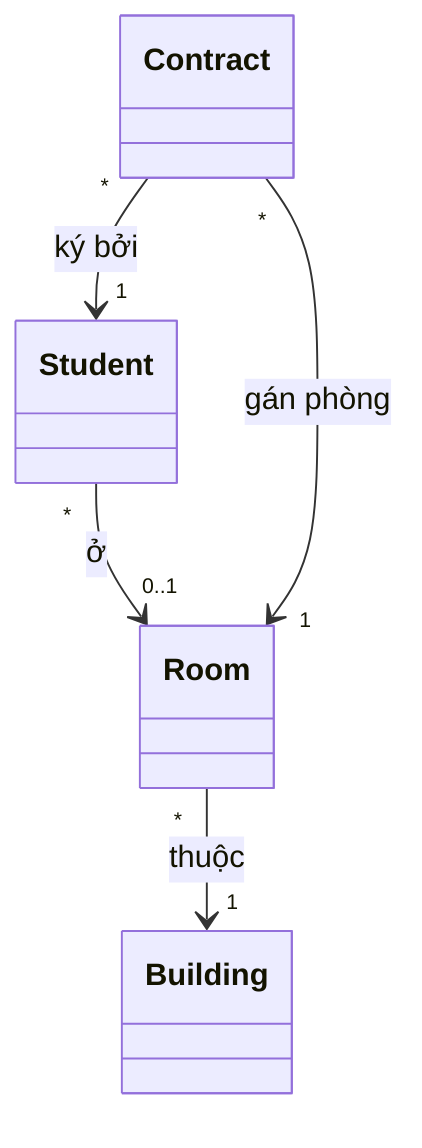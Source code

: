 classDiagram
    class Room
    class Building
    class Student
    class Contract
    Room "*" --> "1" Building : thuộc
    Student "*" --> "0..1" Room : ở
    Contract "*" --> "1" Room : gán phòng
    Contract "*" --> "1" Student : ký bởi